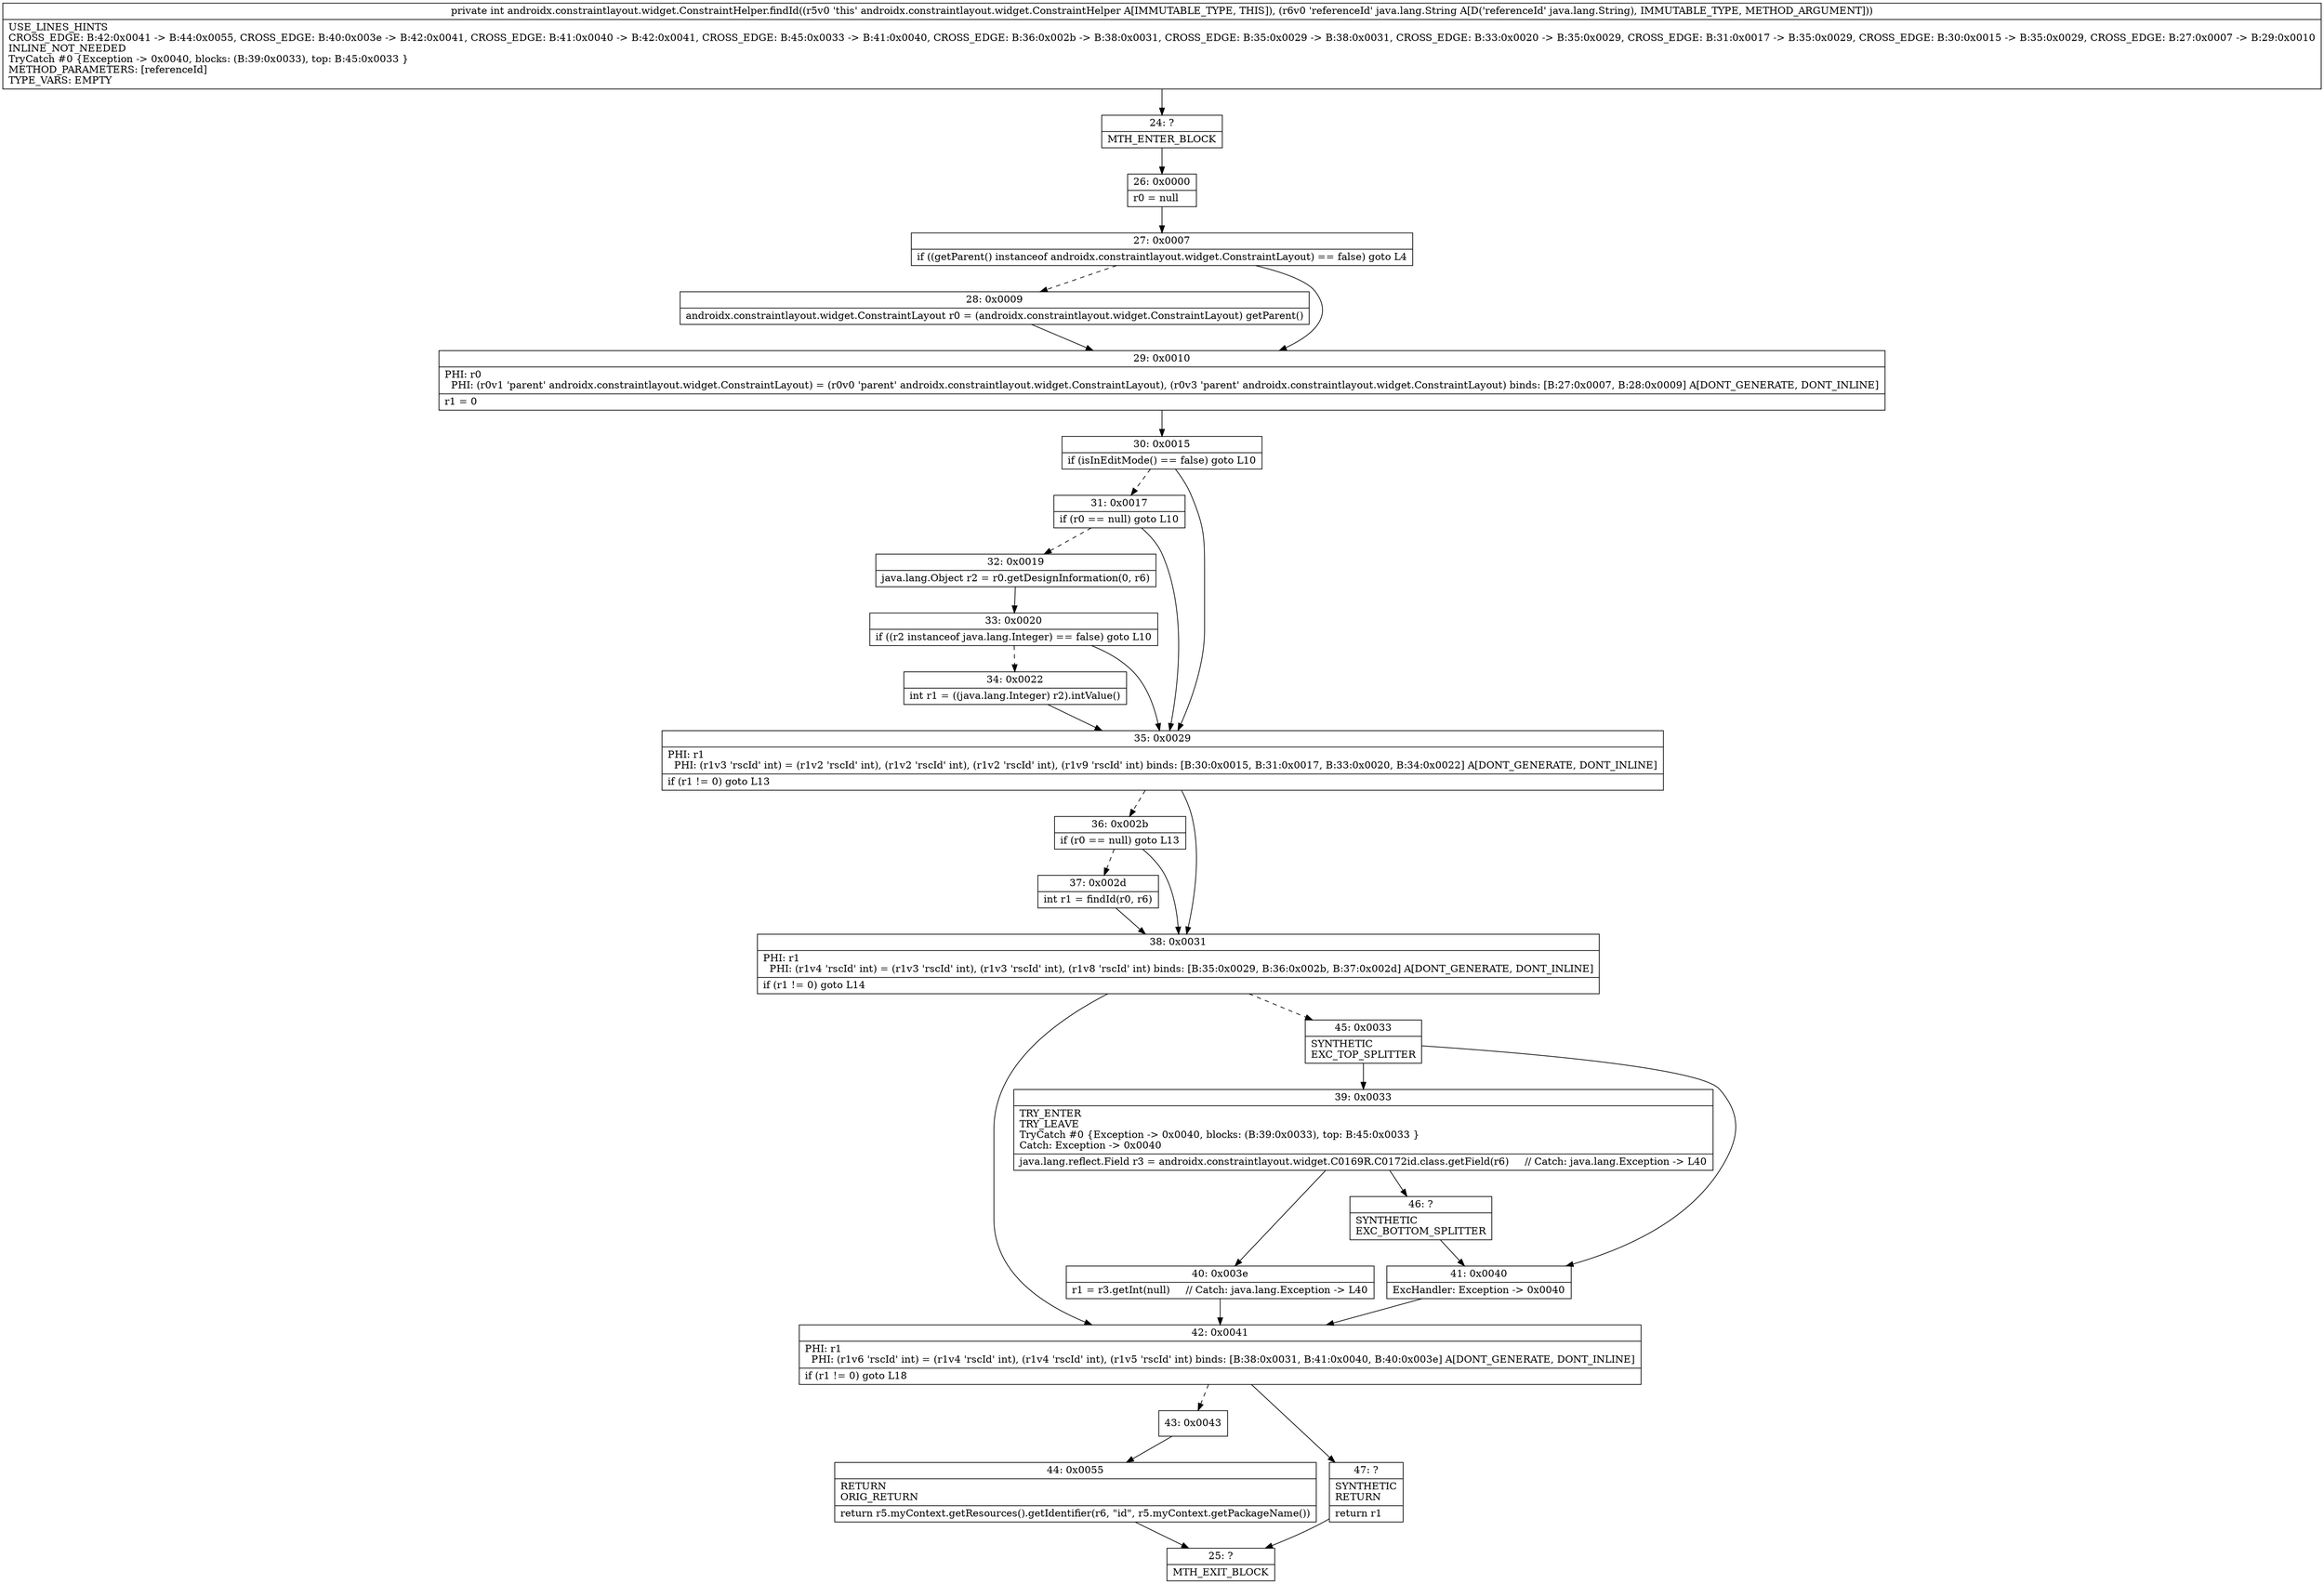 digraph "CFG forandroidx.constraintlayout.widget.ConstraintHelper.findId(Ljava\/lang\/String;)I" {
Node_24 [shape=record,label="{24\:\ ?|MTH_ENTER_BLOCK\l}"];
Node_26 [shape=record,label="{26\:\ 0x0000|r0 = null\l}"];
Node_27 [shape=record,label="{27\:\ 0x0007|if ((getParent() instanceof androidx.constraintlayout.widget.ConstraintLayout) == false) goto L4\l}"];
Node_28 [shape=record,label="{28\:\ 0x0009|androidx.constraintlayout.widget.ConstraintLayout r0 = (androidx.constraintlayout.widget.ConstraintLayout) getParent()\l}"];
Node_29 [shape=record,label="{29\:\ 0x0010|PHI: r0 \l  PHI: (r0v1 'parent' androidx.constraintlayout.widget.ConstraintLayout) = (r0v0 'parent' androidx.constraintlayout.widget.ConstraintLayout), (r0v3 'parent' androidx.constraintlayout.widget.ConstraintLayout) binds: [B:27:0x0007, B:28:0x0009] A[DONT_GENERATE, DONT_INLINE]\l|r1 = 0\l}"];
Node_30 [shape=record,label="{30\:\ 0x0015|if (isInEditMode() == false) goto L10\l}"];
Node_31 [shape=record,label="{31\:\ 0x0017|if (r0 == null) goto L10\l}"];
Node_32 [shape=record,label="{32\:\ 0x0019|java.lang.Object r2 = r0.getDesignInformation(0, r6)\l}"];
Node_33 [shape=record,label="{33\:\ 0x0020|if ((r2 instanceof java.lang.Integer) == false) goto L10\l}"];
Node_34 [shape=record,label="{34\:\ 0x0022|int r1 = ((java.lang.Integer) r2).intValue()\l}"];
Node_35 [shape=record,label="{35\:\ 0x0029|PHI: r1 \l  PHI: (r1v3 'rscId' int) = (r1v2 'rscId' int), (r1v2 'rscId' int), (r1v2 'rscId' int), (r1v9 'rscId' int) binds: [B:30:0x0015, B:31:0x0017, B:33:0x0020, B:34:0x0022] A[DONT_GENERATE, DONT_INLINE]\l|if (r1 != 0) goto L13\l}"];
Node_36 [shape=record,label="{36\:\ 0x002b|if (r0 == null) goto L13\l}"];
Node_37 [shape=record,label="{37\:\ 0x002d|int r1 = findId(r0, r6)\l}"];
Node_38 [shape=record,label="{38\:\ 0x0031|PHI: r1 \l  PHI: (r1v4 'rscId' int) = (r1v3 'rscId' int), (r1v3 'rscId' int), (r1v8 'rscId' int) binds: [B:35:0x0029, B:36:0x002b, B:37:0x002d] A[DONT_GENERATE, DONT_INLINE]\l|if (r1 != 0) goto L14\l}"];
Node_42 [shape=record,label="{42\:\ 0x0041|PHI: r1 \l  PHI: (r1v6 'rscId' int) = (r1v4 'rscId' int), (r1v4 'rscId' int), (r1v5 'rscId' int) binds: [B:38:0x0031, B:41:0x0040, B:40:0x003e] A[DONT_GENERATE, DONT_INLINE]\l|if (r1 != 0) goto L18\l}"];
Node_43 [shape=record,label="{43\:\ 0x0043}"];
Node_44 [shape=record,label="{44\:\ 0x0055|RETURN\lORIG_RETURN\l|return r5.myContext.getResources().getIdentifier(r6, \"id\", r5.myContext.getPackageName())\l}"];
Node_25 [shape=record,label="{25\:\ ?|MTH_EXIT_BLOCK\l}"];
Node_47 [shape=record,label="{47\:\ ?|SYNTHETIC\lRETURN\l|return r1\l}"];
Node_45 [shape=record,label="{45\:\ 0x0033|SYNTHETIC\lEXC_TOP_SPLITTER\l}"];
Node_39 [shape=record,label="{39\:\ 0x0033|TRY_ENTER\lTRY_LEAVE\lTryCatch #0 \{Exception \-\> 0x0040, blocks: (B:39:0x0033), top: B:45:0x0033 \}\lCatch: Exception \-\> 0x0040\l|java.lang.reflect.Field r3 = androidx.constraintlayout.widget.C0169R.C0172id.class.getField(r6)     \/\/ Catch: java.lang.Exception \-\> L40\l}"];
Node_40 [shape=record,label="{40\:\ 0x003e|r1 = r3.getInt(null)     \/\/ Catch: java.lang.Exception \-\> L40\l}"];
Node_46 [shape=record,label="{46\:\ ?|SYNTHETIC\lEXC_BOTTOM_SPLITTER\l}"];
Node_41 [shape=record,label="{41\:\ 0x0040|ExcHandler: Exception \-\> 0x0040\l}"];
MethodNode[shape=record,label="{private int androidx.constraintlayout.widget.ConstraintHelper.findId((r5v0 'this' androidx.constraintlayout.widget.ConstraintHelper A[IMMUTABLE_TYPE, THIS]), (r6v0 'referenceId' java.lang.String A[D('referenceId' java.lang.String), IMMUTABLE_TYPE, METHOD_ARGUMENT]))  | USE_LINES_HINTS\lCROSS_EDGE: B:42:0x0041 \-\> B:44:0x0055, CROSS_EDGE: B:40:0x003e \-\> B:42:0x0041, CROSS_EDGE: B:41:0x0040 \-\> B:42:0x0041, CROSS_EDGE: B:45:0x0033 \-\> B:41:0x0040, CROSS_EDGE: B:36:0x002b \-\> B:38:0x0031, CROSS_EDGE: B:35:0x0029 \-\> B:38:0x0031, CROSS_EDGE: B:33:0x0020 \-\> B:35:0x0029, CROSS_EDGE: B:31:0x0017 \-\> B:35:0x0029, CROSS_EDGE: B:30:0x0015 \-\> B:35:0x0029, CROSS_EDGE: B:27:0x0007 \-\> B:29:0x0010\lINLINE_NOT_NEEDED\lTryCatch #0 \{Exception \-\> 0x0040, blocks: (B:39:0x0033), top: B:45:0x0033 \}\lMETHOD_PARAMETERS: [referenceId]\lTYPE_VARS: EMPTY\l}"];
MethodNode -> Node_24;Node_24 -> Node_26;
Node_26 -> Node_27;
Node_27 -> Node_28[style=dashed];
Node_27 -> Node_29;
Node_28 -> Node_29;
Node_29 -> Node_30;
Node_30 -> Node_31[style=dashed];
Node_30 -> Node_35;
Node_31 -> Node_32[style=dashed];
Node_31 -> Node_35;
Node_32 -> Node_33;
Node_33 -> Node_34[style=dashed];
Node_33 -> Node_35;
Node_34 -> Node_35;
Node_35 -> Node_36[style=dashed];
Node_35 -> Node_38;
Node_36 -> Node_37[style=dashed];
Node_36 -> Node_38;
Node_37 -> Node_38;
Node_38 -> Node_42;
Node_38 -> Node_45[style=dashed];
Node_42 -> Node_43[style=dashed];
Node_42 -> Node_47;
Node_43 -> Node_44;
Node_44 -> Node_25;
Node_47 -> Node_25;
Node_45 -> Node_39;
Node_45 -> Node_41;
Node_39 -> Node_40;
Node_39 -> Node_46;
Node_40 -> Node_42;
Node_46 -> Node_41;
Node_41 -> Node_42;
}

